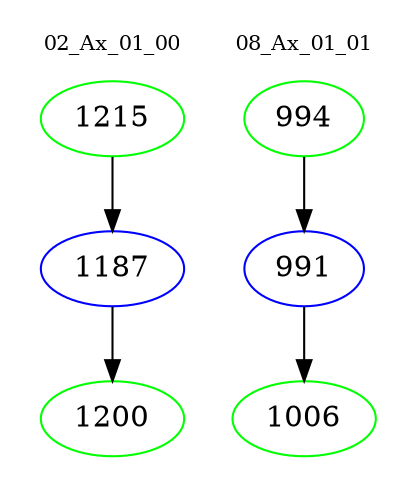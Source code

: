 digraph{
subgraph cluster_0 {
color = white
label = "02_Ax_01_00";
fontsize=10;
T0_1215 [label="1215", color="green"]
T0_1215 -> T0_1187 [color="black"]
T0_1187 [label="1187", color="blue"]
T0_1187 -> T0_1200 [color="black"]
T0_1200 [label="1200", color="green"]
}
subgraph cluster_1 {
color = white
label = "08_Ax_01_01";
fontsize=10;
T1_994 [label="994", color="green"]
T1_994 -> T1_991 [color="black"]
T1_991 [label="991", color="blue"]
T1_991 -> T1_1006 [color="black"]
T1_1006 [label="1006", color="green"]
}
}
